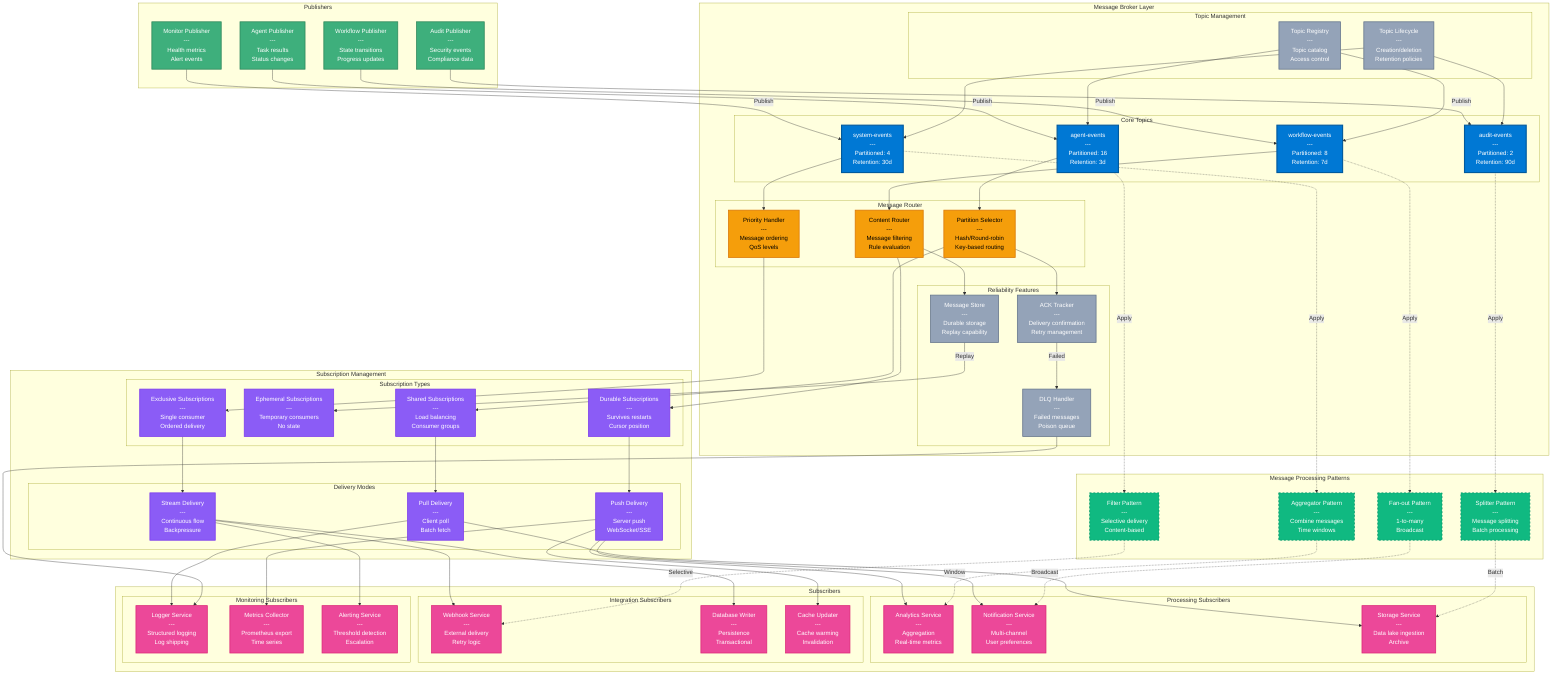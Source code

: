 %% Publish-Subscribe Pattern Architecture
%% Shows pub-sub messaging for decoupled communication
%% Streamlines asynchronous message distribution across services
%% Version: 1.0
%% Last Updated: 2025-10-14

graph TB
    subgraph "Publishers"
        workflow_pub["Workflow Publisher<br/>---<br/>State transitions<br/>Progress updates"]
        agent_pub["Agent Publisher<br/>---<br/>Task results<br/>Status changes"]
        monitor_pub["Monitor Publisher<br/>---<br/>Health metrics<br/>Alert events"]
        audit_pub["Audit Publisher<br/>---<br/>Security events<br/>Compliance data"]
    end

    subgraph "Message Broker Layer"
        subgraph "Topic Management"
            topic_registry["Topic Registry<br/>---<br/>Topic catalog<br/>Access control"]
            topic_lifecycle["Topic Lifecycle<br/>---<br/>Creation/deletion<br/>Retention policies"]
        end

        subgraph "Core Topics"
            workflow_topic_ps["workflow-events<br/>---<br/>Partitioned: 8<br/>Retention: 7d"]
            agent_topic_ps["agent-events<br/>---<br/>Partitioned: 16<br/>Retention: 3d"]
            system_topic_ps["system-events<br/>---<br/>Partitioned: 4<br/>Retention: 30d"]
            audit_topic_ps["audit-events<br/>---<br/>Partitioned: 2<br/>Retention: 90d"]
        end

        subgraph "Message Router"
            content_router["Content Router<br/>---<br/>Message filtering<br/>Rule evaluation"]
            partition_selector["Partition Selector<br/>---<br/>Hash/Round-robin<br/>Key-based routing"]
            priority_handler["Priority Handler<br/>---<br/>Message ordering<br/>QoS levels"]
        end

        subgraph "Reliability Features"
            message_store["Message Store<br/>---<br/>Durable storage<br/>Replay capability"]
            ack_tracker["ACK Tracker<br/>---<br/>Delivery confirmation<br/>Retry management"]
            dlq_handler["DLQ Handler<br/>---<br/>Failed messages<br/>Poison queue"]
        end
    end

    subgraph "Subscription Management"
        subgraph "Subscription Types"
            durable_sub["Durable Subscriptions<br/>---<br/>Survives restarts<br/>Cursor position"]
            ephemeral_sub["Ephemeral Subscriptions<br/>---<br/>Temporary consumers<br/>No state"]
            shared_sub["Shared Subscriptions<br/>---<br/>Load balancing<br/>Consumer groups"]
            exclusive_sub["Exclusive Subscriptions<br/>---<br/>Single consumer<br/>Ordered delivery"]
        end

        subgraph "Delivery Modes"
            push_delivery["Push Delivery<br/>---<br/>Server push<br/>WebSocket/SSE"]
            pull_delivery["Pull Delivery<br/>---<br/>Client poll<br/>Batch fetch"]
            stream_delivery["Stream Delivery<br/>---<br/>Continuous flow<br/>Backpressure"]
        end
    end

    subgraph "Subscribers"
        subgraph "Processing Subscribers"
            analytics_sub["Analytics Service<br/>---<br/>Aggregation<br/>Real-time metrics"]
            notification_sub["Notification Service<br/>---<br/>Multi-channel<br/>User preferences"]
            storage_sub["Storage Service<br/>---<br/>Data lake ingestion<br/>Archive"]
        end

        subgraph "Integration Subscribers"
            webhook_sub["Webhook Service<br/>---<br/>External delivery<br/>Retry logic"]
            database_sub["Database Writer<br/>---<br/>Persistence<br/>Transactional"]
            cache_sub["Cache Updater<br/>---<br/>Cache warming<br/>Invalidation"]
        end

        subgraph "Monitoring Subscribers"
            logger_sub["Logger Service<br/>---<br/>Structured logging<br/>Log shipping"]
            metrics_sub["Metrics Collector<br/>---<br/>Prometheus export<br/>Time series"]
            alerting_sub["Alerting Service<br/>---<br/>Threshold detection<br/>Escalation"]
        end
    end

    subgraph "Message Processing Patterns"
        fanout["Fan-out Pattern<br/>---<br/>1-to-many<br/>Broadcast"]
        filter["Filter Pattern<br/>---<br/>Selective delivery<br/>Content-based"]
        aggregate["Aggregator Pattern<br/>---<br/>Combine messages<br/>Time windows"]
        splitter["Splitter Pattern<br/>---<br/>Message splitting<br/>Batch processing"]
    end

    %% Publisher connections
    workflow_pub -->|Publish| workflow_topic_ps
    agent_pub -->|Publish| agent_topic_ps
    monitor_pub -->|Publish| system_topic_ps
    audit_pub -->|Publish| audit_topic_ps

    %% Topic management
    topic_registry --> workflow_topic_ps
    topic_registry --> agent_topic_ps
    topic_lifecycle --> system_topic_ps
    topic_lifecycle --> audit_topic_ps

    %% Message routing
    workflow_topic_ps --> content_router
    agent_topic_ps --> partition_selector
    system_topic_ps --> priority_handler
    content_router --> message_store
    partition_selector --> ack_tracker

    %% Subscription setup
    content_router --> durable_sub
    partition_selector --> shared_sub
    priority_handler --> exclusive_sub

    durable_sub --> push_delivery
    shared_sub --> pull_delivery
    exclusive_sub --> stream_delivery

    %% Subscriber connections
    push_delivery --> analytics_sub
    push_delivery --> notification_sub
    pull_delivery --> storage_sub

    stream_delivery --> webhook_sub
    stream_delivery --> database_sub
    push_delivery --> cache_sub

    pull_delivery --> logger_sub
    push_delivery --> metrics_sub
    stream_delivery --> alerting_sub

    %% Pattern applications
    workflow_topic_ps -.->|Apply| fanout
    agent_topic_ps -.->|Apply| filter
    system_topic_ps -.->|Apply| aggregate
    audit_topic_ps -.->|Apply| splitter

    fanout -.->|Broadcast| notification_sub
    filter -.->|Selective| webhook_sub
    aggregate -.->|Window| analytics_sub
    splitter -.->|Batch| storage_sub

    %% Reliability handling
    ack_tracker -->|Failed| dlq_handler
    dlq_handler --> logger_sub
    message_store -->|Replay| ephemeral_sub

    %% Apply semantic color coding
    classDef publisher fill:#3eaf7c,stroke:#2d8659,color:#fff,stroke-width:2px
    classDef topic fill:#0078d4,stroke:#005a9e,color:#fff,stroke-width:3px
    classDef router fill:#f59e0b,stroke:#d97706,color:#000,stroke-width:2px
    classDef subscription fill:#8b5cf6,stroke:#7c3aed,color:#fff,stroke-width:2px
    classDef subscriber fill:#ec4899,stroke:#db2777,color:#fff,stroke-width:2px
    classDef pattern fill:#10b981,stroke:#059669,color:#fff,stroke-width:2px,stroke-dasharray: 5 5
    classDef reliability fill:#94a3b8,stroke:#64748b,color:#fff,stroke-width:2px

    class workflow_pub,agent_pub,monitor_pub,audit_pub publisher
    class workflow_topic_ps,agent_topic_ps,system_topic_ps,audit_topic_ps topic
    class content_router,partition_selector,priority_handler router
    class durable_sub,ephemeral_sub,shared_sub,exclusive_sub,push_delivery,pull_delivery,stream_delivery subscription
    class analytics_sub,notification_sub,storage_sub,webhook_sub,database_sub,cache_sub,logger_sub,metrics_sub,alerting_sub subscriber
    class fanout,filter,aggregate,splitter pattern
    class message_store,ack_tracker,dlq_handler,topic_registry,topic_lifecycle reliability